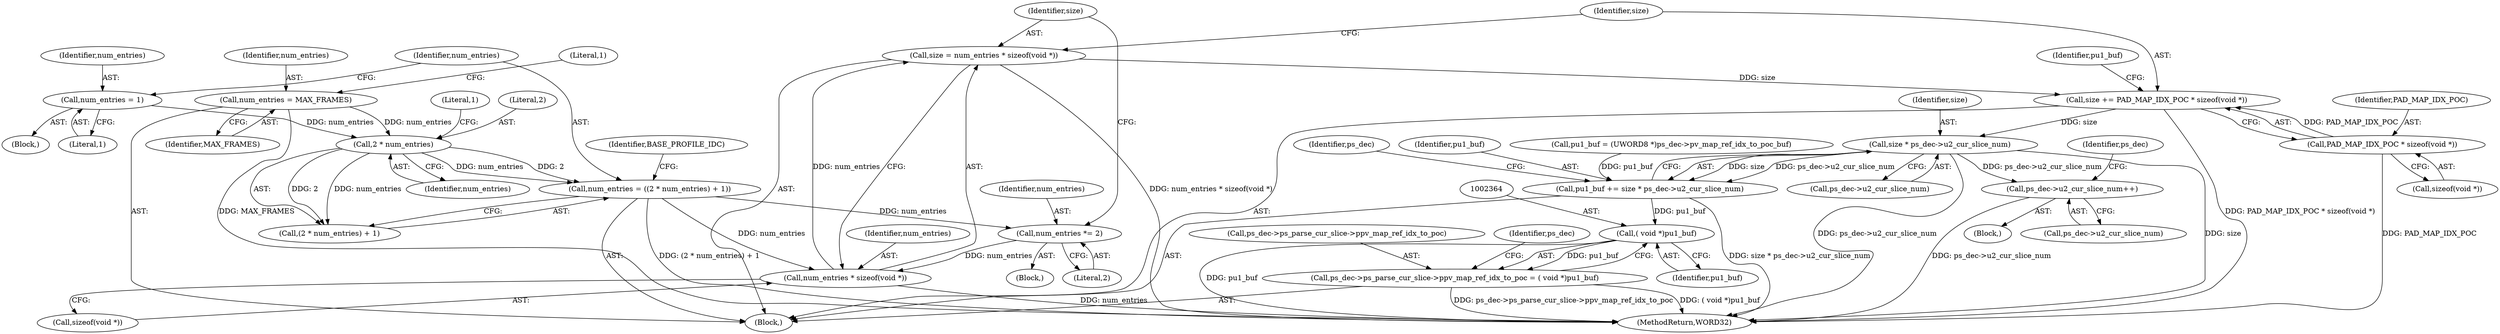 digraph "0_Android_a78887bcffbc2995cf9ed72e0697acf560875e9e_2@pointer" {
"1002352" [label="(Call,size * ps_dec->u2_cur_slice_num)"];
"1002337" [label="(Call,size += PAD_MAP_IDX_POC * sizeof(void *))"];
"1002339" [label="(Call,PAD_MAP_IDX_POC * sizeof(void *))"];
"1002331" [label="(Call,size = num_entries * sizeof(void *))"];
"1002333" [label="(Call,num_entries * sizeof(void *))"];
"1002328" [label="(Call,num_entries *= 2)"];
"1002312" [label="(Call,num_entries = ((2 * num_entries) + 1))"];
"1002315" [label="(Call,2 * num_entries)"];
"1002309" [label="(Call,num_entries = 1)"];
"1002291" [label="(Call,num_entries = MAX_FRAMES)"];
"1002350" [label="(Call,pu1_buf += size * ps_dec->u2_cur_slice_num)"];
"1002363" [label="(Call,( void *)pu1_buf)"];
"1002357" [label="(Call,ps_dec->ps_parse_cur_slice->ppv_map_ref_idx_to_poc = ( void *)pu1_buf)"];
"1002509" [label="(Call,ps_dec->u2_cur_slice_num++)"];
"1002291" [label="(Call,num_entries = MAX_FRAMES)"];
"1002297" [label="(Literal,1)"];
"1002337" [label="(Call,size += PAD_MAP_IDX_POC * sizeof(void *))"];
"1002328" [label="(Call,num_entries *= 2)"];
"1002311" [label="(Literal,1)"];
"1002329" [label="(Identifier,num_entries)"];
"1002357" [label="(Call,ps_dec->ps_parse_cur_slice->ppv_map_ref_idx_to_poc = ( void *)pu1_buf)"];
"1002363" [label="(Call,( void *)pu1_buf)"];
"1002515" [label="(Identifier,ps_dec)"];
"1002353" [label="(Identifier,size)"];
"1002321" [label="(Identifier,BASE_PROFILE_IDC)"];
"1002292" [label="(Identifier,num_entries)"];
"1002352" [label="(Call,size * ps_dec->u2_cur_slice_num)"];
"1002510" [label="(Call,ps_dec->u2_cur_slice_num)"];
"1002570" [label="(MethodReturn,WORD32)"];
"1002330" [label="(Literal,2)"];
"1002333" [label="(Call,num_entries * sizeof(void *))"];
"1002334" [label="(Identifier,num_entries)"];
"1002317" [label="(Identifier,num_entries)"];
"1002312" [label="(Call,num_entries = ((2 * num_entries) + 1))"];
"1002350" [label="(Call,pu1_buf += size * ps_dec->u2_cur_slice_num)"];
"1002360" [label="(Identifier,ps_dec)"];
"1002340" [label="(Identifier,PAD_MAP_IDX_POC)"];
"1002344" [label="(Identifier,pu1_buf)"];
"1002332" [label="(Identifier,size)"];
"1002341" [label="(Call,sizeof(void *))"];
"1002509" [label="(Call,ps_dec->u2_cur_slice_num++)"];
"1002315" [label="(Call,2 * num_entries)"];
"1002327" [label="(Block,)"];
"1002310" [label="(Identifier,num_entries)"];
"1002287" [label="(Block,)"];
"1002335" [label="(Call,sizeof(void *))"];
"1002351" [label="(Identifier,pu1_buf)"];
"1002338" [label="(Identifier,size)"];
"1002358" [label="(Call,ps_dec->ps_parse_cur_slice->ppv_map_ref_idx_to_poc)"];
"1000166" [label="(Block,)"];
"1002343" [label="(Call,pu1_buf = (UWORD8 *)ps_dec->pv_map_ref_idx_to_poc_buf)"];
"1002339" [label="(Call,PAD_MAP_IDX_POC * sizeof(void *))"];
"1002313" [label="(Identifier,num_entries)"];
"1002365" [label="(Identifier,pu1_buf)"];
"1002354" [label="(Call,ps_dec->u2_cur_slice_num)"];
"1002331" [label="(Call,size = num_entries * sizeof(void *))"];
"1002293" [label="(Identifier,MAX_FRAMES)"];
"1002314" [label="(Call,(2 * num_entries) + 1)"];
"1002309" [label="(Call,num_entries = 1)"];
"1002368" [label="(Identifier,ps_dec)"];
"1002308" [label="(Block,)"];
"1002316" [label="(Literal,2)"];
"1002318" [label="(Literal,1)"];
"1002352" -> "1002350"  [label="AST: "];
"1002352" -> "1002354"  [label="CFG: "];
"1002353" -> "1002352"  [label="AST: "];
"1002354" -> "1002352"  [label="AST: "];
"1002350" -> "1002352"  [label="CFG: "];
"1002352" -> "1002570"  [label="DDG: ps_dec->u2_cur_slice_num"];
"1002352" -> "1002570"  [label="DDG: size"];
"1002352" -> "1002350"  [label="DDG: size"];
"1002352" -> "1002350"  [label="DDG: ps_dec->u2_cur_slice_num"];
"1002337" -> "1002352"  [label="DDG: size"];
"1002352" -> "1002509"  [label="DDG: ps_dec->u2_cur_slice_num"];
"1002337" -> "1002287"  [label="AST: "];
"1002337" -> "1002339"  [label="CFG: "];
"1002338" -> "1002337"  [label="AST: "];
"1002339" -> "1002337"  [label="AST: "];
"1002344" -> "1002337"  [label="CFG: "];
"1002337" -> "1002570"  [label="DDG: PAD_MAP_IDX_POC * sizeof(void *)"];
"1002339" -> "1002337"  [label="DDG: PAD_MAP_IDX_POC"];
"1002331" -> "1002337"  [label="DDG: size"];
"1002339" -> "1002341"  [label="CFG: "];
"1002340" -> "1002339"  [label="AST: "];
"1002341" -> "1002339"  [label="AST: "];
"1002339" -> "1002570"  [label="DDG: PAD_MAP_IDX_POC"];
"1002331" -> "1002287"  [label="AST: "];
"1002331" -> "1002333"  [label="CFG: "];
"1002332" -> "1002331"  [label="AST: "];
"1002333" -> "1002331"  [label="AST: "];
"1002338" -> "1002331"  [label="CFG: "];
"1002331" -> "1002570"  [label="DDG: num_entries * sizeof(void *)"];
"1002333" -> "1002331"  [label="DDG: num_entries"];
"1002333" -> "1002335"  [label="CFG: "];
"1002334" -> "1002333"  [label="AST: "];
"1002335" -> "1002333"  [label="AST: "];
"1002333" -> "1002570"  [label="DDG: num_entries"];
"1002328" -> "1002333"  [label="DDG: num_entries"];
"1002312" -> "1002333"  [label="DDG: num_entries"];
"1002328" -> "1002327"  [label="AST: "];
"1002328" -> "1002330"  [label="CFG: "];
"1002329" -> "1002328"  [label="AST: "];
"1002330" -> "1002328"  [label="AST: "];
"1002332" -> "1002328"  [label="CFG: "];
"1002312" -> "1002328"  [label="DDG: num_entries"];
"1002312" -> "1002287"  [label="AST: "];
"1002312" -> "1002314"  [label="CFG: "];
"1002313" -> "1002312"  [label="AST: "];
"1002314" -> "1002312"  [label="AST: "];
"1002321" -> "1002312"  [label="CFG: "];
"1002312" -> "1002570"  [label="DDG: (2 * num_entries) + 1"];
"1002315" -> "1002312"  [label="DDG: 2"];
"1002315" -> "1002312"  [label="DDG: num_entries"];
"1002315" -> "1002314"  [label="AST: "];
"1002315" -> "1002317"  [label="CFG: "];
"1002316" -> "1002315"  [label="AST: "];
"1002317" -> "1002315"  [label="AST: "];
"1002318" -> "1002315"  [label="CFG: "];
"1002315" -> "1002314"  [label="DDG: 2"];
"1002315" -> "1002314"  [label="DDG: num_entries"];
"1002309" -> "1002315"  [label="DDG: num_entries"];
"1002291" -> "1002315"  [label="DDG: num_entries"];
"1002309" -> "1002308"  [label="AST: "];
"1002309" -> "1002311"  [label="CFG: "];
"1002310" -> "1002309"  [label="AST: "];
"1002311" -> "1002309"  [label="AST: "];
"1002313" -> "1002309"  [label="CFG: "];
"1002291" -> "1002287"  [label="AST: "];
"1002291" -> "1002293"  [label="CFG: "];
"1002292" -> "1002291"  [label="AST: "];
"1002293" -> "1002291"  [label="AST: "];
"1002297" -> "1002291"  [label="CFG: "];
"1002291" -> "1002570"  [label="DDG: MAX_FRAMES"];
"1002350" -> "1002287"  [label="AST: "];
"1002351" -> "1002350"  [label="AST: "];
"1002360" -> "1002350"  [label="CFG: "];
"1002350" -> "1002570"  [label="DDG: size * ps_dec->u2_cur_slice_num"];
"1002343" -> "1002350"  [label="DDG: pu1_buf"];
"1002350" -> "1002363"  [label="DDG: pu1_buf"];
"1002363" -> "1002357"  [label="AST: "];
"1002363" -> "1002365"  [label="CFG: "];
"1002364" -> "1002363"  [label="AST: "];
"1002365" -> "1002363"  [label="AST: "];
"1002357" -> "1002363"  [label="CFG: "];
"1002363" -> "1002570"  [label="DDG: pu1_buf"];
"1002363" -> "1002357"  [label="DDG: pu1_buf"];
"1002357" -> "1002287"  [label="AST: "];
"1002358" -> "1002357"  [label="AST: "];
"1002368" -> "1002357"  [label="CFG: "];
"1002357" -> "1002570"  [label="DDG: ps_dec->ps_parse_cur_slice->ppv_map_ref_idx_to_poc"];
"1002357" -> "1002570"  [label="DDG: ( void *)pu1_buf"];
"1002509" -> "1000166"  [label="AST: "];
"1002509" -> "1002510"  [label="CFG: "];
"1002510" -> "1002509"  [label="AST: "];
"1002515" -> "1002509"  [label="CFG: "];
"1002509" -> "1002570"  [label="DDG: ps_dec->u2_cur_slice_num"];
}

